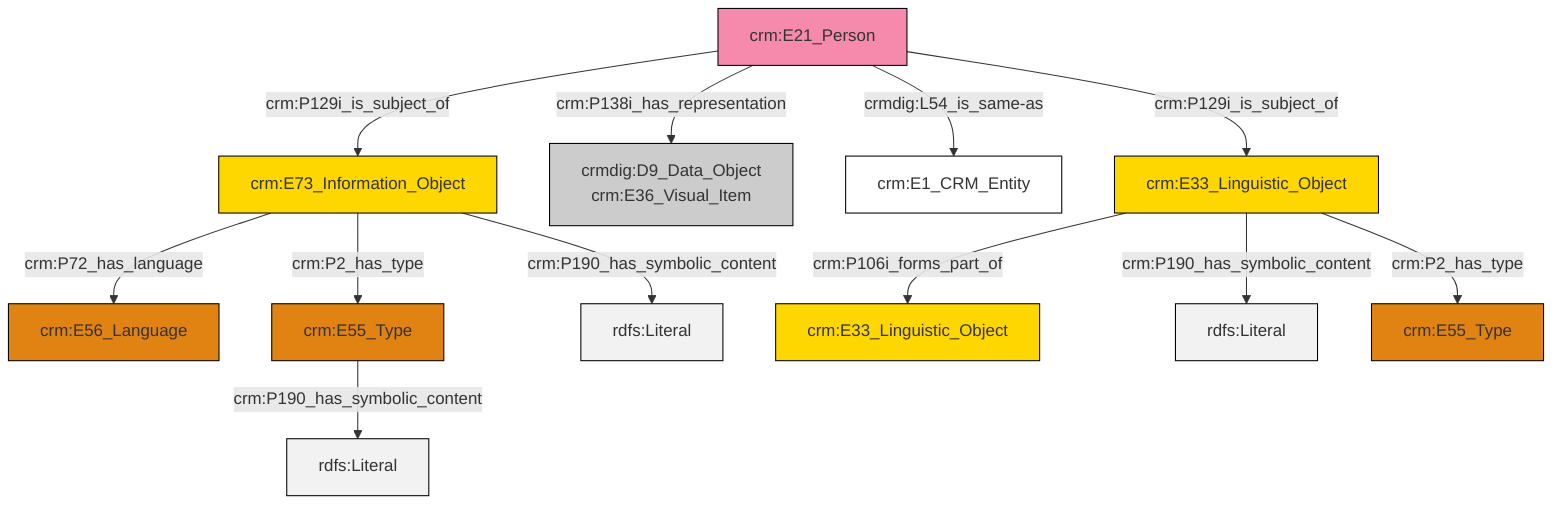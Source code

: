 graph TD
classDef Literal fill:#f2f2f2,stroke:#000000;
classDef CRM_Entity fill:#FFFFFF,stroke:#000000;
classDef Temporal_Entity fill:#00C9E6, stroke:#000000;
classDef Type fill:#E18312, stroke:#000000;
classDef Time-Span fill:#2C9C91, stroke:#000000;
classDef Appellation fill:#FFEB7F, stroke:#000000;
classDef Place fill:#008836, stroke:#000000;
classDef Persistent_Item fill:#B266B2, stroke:#000000;
classDef Conceptual_Object fill:#FFD700, stroke:#000000;
classDef Physical_Thing fill:#D2B48C, stroke:#000000;
classDef Actor fill:#f58aad, stroke:#000000;
classDef PC_Classes fill:#4ce600, stroke:#000000;
classDef Multi fill:#cccccc,stroke:#000000;

0["crm:E33_Linguistic_Object"]:::Conceptual_Object -->|crm:P106i_forms_part_of| 1["crm:E33_Linguistic_Object"]:::Conceptual_Object
2["crm:E73_Information_Object"]:::Conceptual_Object -->|crm:P72_has_language| 3["crm:E56_Language"]:::Type
2["crm:E73_Information_Object"]:::Conceptual_Object -->|crm:P2_has_type| 5["crm:E55_Type"]:::Type
0["crm:E33_Linguistic_Object"]:::Conceptual_Object -->|crm:P190_has_symbolic_content| 6[rdfs:Literal]:::Literal
9["crm:E21_Person"]:::Actor -->|crm:P129i_is_subject_of| 2["crm:E73_Information_Object"]:::Conceptual_Object
0["crm:E33_Linguistic_Object"]:::Conceptual_Object -->|crm:P2_has_type| 7["crm:E55_Type"]:::Type
9["crm:E21_Person"]:::Actor -->|crm:P138i_has_representation| 14["crmdig:D9_Data_Object<br>crm:E36_Visual_Item"]:::Multi
2["crm:E73_Information_Object"]:::Conceptual_Object -->|crm:P190_has_symbolic_content| 16[rdfs:Literal]:::Literal
9["crm:E21_Person"]:::Actor -->|crmdig:L54_is_same-as| 18["crm:E1_CRM_Entity"]:::CRM_Entity
9["crm:E21_Person"]:::Actor -->|crm:P129i_is_subject_of| 0["crm:E33_Linguistic_Object"]:::Conceptual_Object
5["crm:E55_Type"]:::Type -->|crm:P190_has_symbolic_content| 21[rdfs:Literal]:::Literal